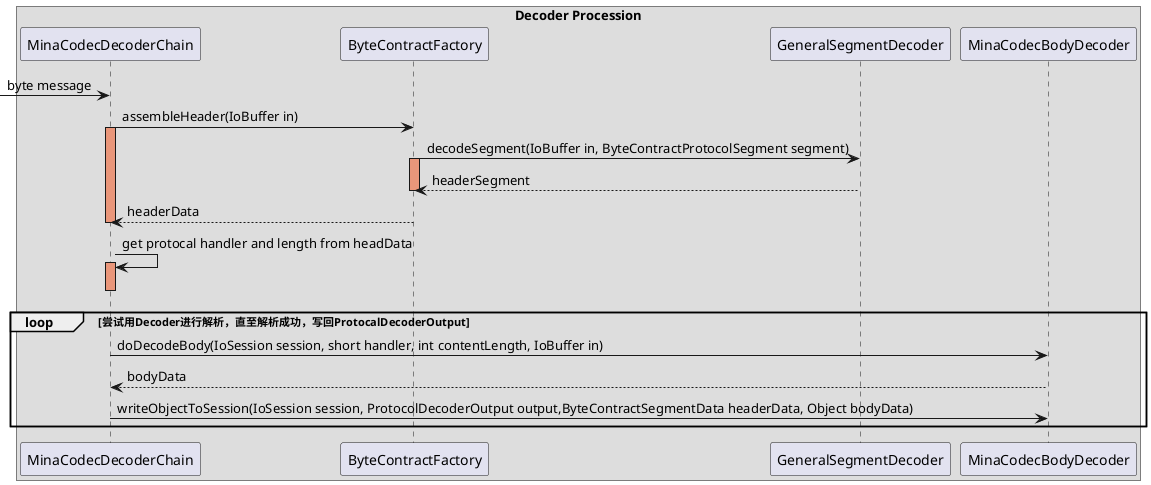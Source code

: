 @startuml
box "Decoder Procession"
[->MinaCodecDecoderChain:byte message
MinaCodecDecoderChain -> ByteContractFactory:assembleHeader(IoBuffer in)
activate MinaCodecDecoderChain #DarkSalmon
ByteContractFactory -> GeneralSegmentDecoder:decodeSegment(IoBuffer in, ByteContractProtocolSegment segment)
activate ByteContractFactory #DarkSalmon
GeneralSegmentDecoder-->ByteContractFactory : headerSegment
deactivate ByteContractFactory
ByteContractFactory --> MinaCodecDecoderChain : headerData
deactivate MinaCodecDecoderChain
MinaCodecDecoderChain -> MinaCodecDecoderChain: get protocal handler and length from headData
activate MinaCodecDecoderChain #DarkSalmon
deactivate MinaCodecDecoderChain
loop 尝试用Decoder进行解析，直至解析成功，写回ProtocalDecoderOutput
  MinaCodecDecoderChain -> MinaCodecBodyDecoder:doDecodeBody(IoSession session, short handler, int contentLength, IoBuffer in)
  MinaCodecBodyDecoder --> MinaCodecDecoderChain:bodyData
  MinaCodecDecoderChain -> MinaCodecBodyDecoder:writeObjectToSession(IoSession session, ProtocolDecoderOutput output,ByteContractSegmentData headerData, Object bodyData)
end
end box
@enduml